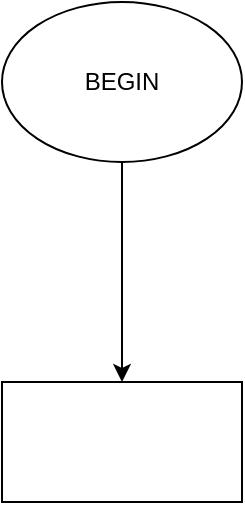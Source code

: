 <mxfile version="12.9.3" type="onedrive"><diagram id="VCuleRXPlRX7ievdqy3T" name="Page-1"><mxGraphModel dx="1422" dy="762" grid="1" gridSize="10" guides="1" tooltips="1" connect="1" arrows="1" fold="1" page="1" pageScale="1" pageWidth="850" pageHeight="1100" math="0" shadow="0"><root><mxCell id="0"/><mxCell id="1" parent="0"/><mxCell id="NPnBokNsp0KFe9_uCi0o-3" style="edgeStyle=orthogonalEdgeStyle;rounded=0;orthogonalLoop=1;jettySize=auto;html=1;exitX=0.5;exitY=1;exitDx=0;exitDy=0;" edge="1" parent="1" source="NPnBokNsp0KFe9_uCi0o-1"><mxGeometry relative="1" as="geometry"><mxPoint x="290" y="250" as="targetPoint"/></mxGeometry></mxCell><mxCell id="NPnBokNsp0KFe9_uCi0o-1" value="BEGIN" style="ellipse;whiteSpace=wrap;html=1;" vertex="1" parent="1"><mxGeometry x="230" y="60" width="120" height="80" as="geometry"/></mxCell><mxCell id="NPnBokNsp0KFe9_uCi0o-4" value="" style="rounded=0;whiteSpace=wrap;html=1;" vertex="1" parent="1"><mxGeometry x="230" y="250" width="120" height="60" as="geometry"/></mxCell></root></mxGraphModel></diagram></mxfile>